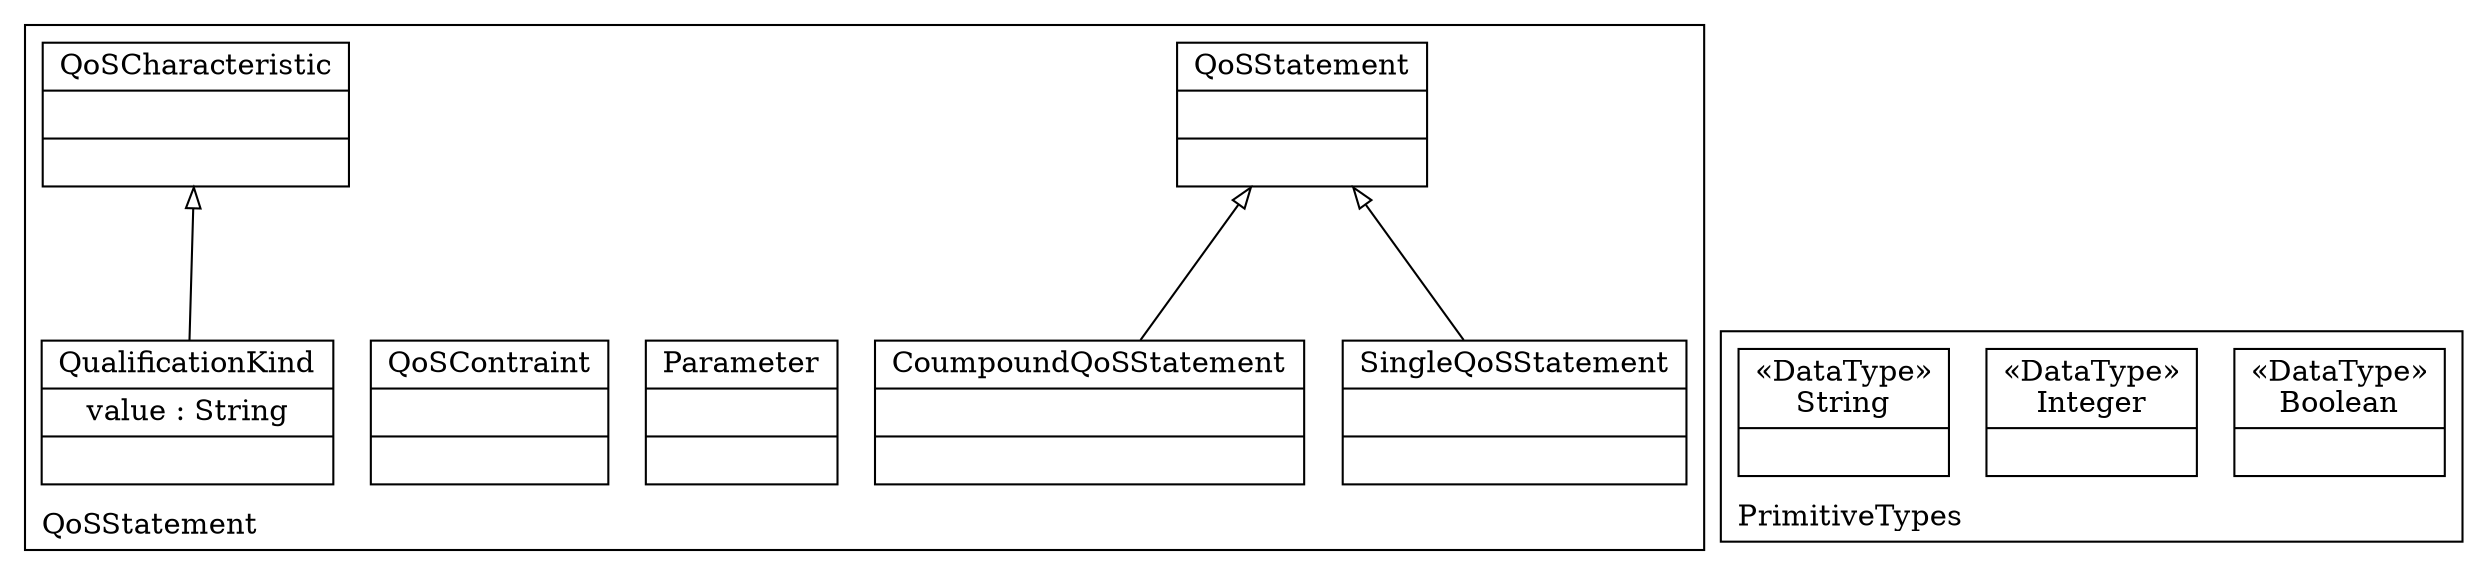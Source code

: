 digraph "KM3 Model in DOT" {
graph[rankdir=BT,labeljust=l,labelloc=t,nodeSep=0.75,compound=true];
 subgraph "cluster_QoSStatement"{
labelloc=t
color=black
label=QoSStatement
 node[shape=record];
QoSStatement[label="{QoSStatement| | }"]
;
 node[shape=record];
SingleQoSStatement[label="{SingleQoSStatement| | }"]
 SingleQoSStatement->QoSStatement[arrowhead=onormal,group=QoSStatement,minlen=2,constraint=true,]
;
 node[shape=record];
CoumpoundQoSStatement[label="{CoumpoundQoSStatement| | }"]
 CoumpoundQoSStatement->QoSStatement[arrowhead=onormal,group=QoSStatement,minlen=2,constraint=true,]
;
 node[shape=record];
Parameter[label="{Parameter| | }"]
;
 node[shape=record];
QoSContraint[label="{QoSContraint| | }"]
;
 node[shape=record];
QualificationKind[label="{QualificationKind|value : String| }"]
 QualificationKind->QoSCharacteristic[arrowhead=onormal,group=QoSCharacteristic,minlen=2,constraint=true,]
;
 node[shape=record];
QoSCharacteristic[label="{QoSCharacteristic| | }"]
;

} subgraph "cluster_PrimitiveTypes"{
labelloc=t
color=black
label=PrimitiveTypes
 node[shape=record];
Boolean[label="{&#171;DataType&#187;\nBoolean|}"]
;
 node[shape=record];
Integer[label="{&#171;DataType&#187;\nInteger|}"]
;
 node[shape=record];
String[label="{&#171;DataType&#187;\nString|}"]
;

}
}